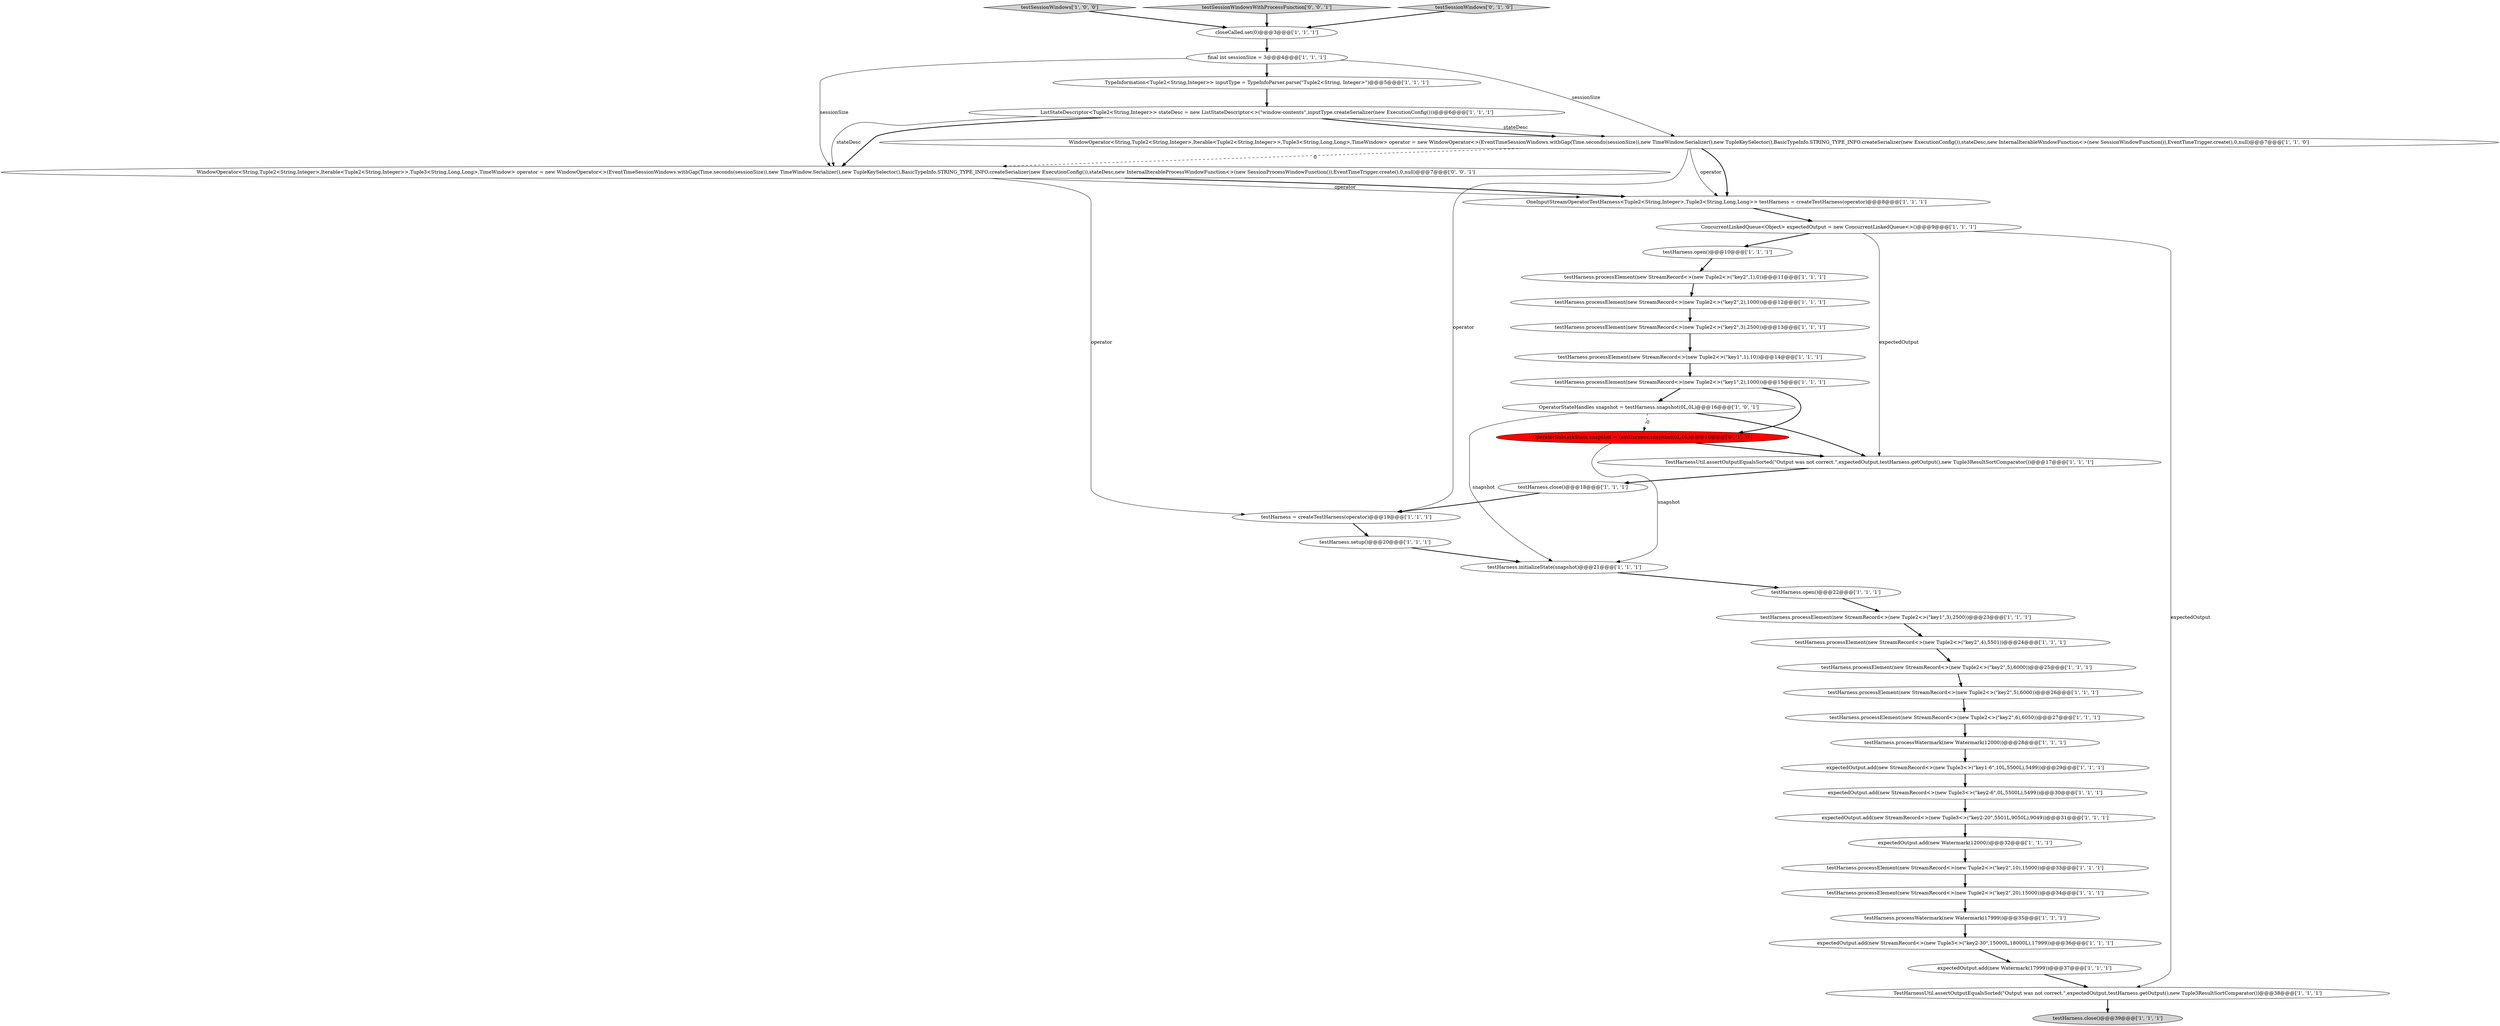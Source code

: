 digraph {
17 [style = filled, label = "testHarness.processWatermark(new Watermark(12000))@@@28@@@['1', '1', '1']", fillcolor = white, shape = ellipse image = "AAA0AAABBB1BBB"];
9 [style = filled, label = "expectedOutput.add(new Watermark(17999))@@@37@@@['1', '1', '1']", fillcolor = white, shape = ellipse image = "AAA0AAABBB1BBB"];
11 [style = filled, label = "testHarness.open()@@@10@@@['1', '1', '1']", fillcolor = white, shape = ellipse image = "AAA0AAABBB1BBB"];
28 [style = filled, label = "testHarness.close()@@@18@@@['1', '1', '1']", fillcolor = white, shape = ellipse image = "AAA0AAABBB1BBB"];
32 [style = filled, label = "closeCalled.set(0)@@@3@@@['1', '1', '1']", fillcolor = white, shape = ellipse image = "AAA0AAABBB1BBB"];
16 [style = filled, label = "testHarness.processElement(new StreamRecord<>(new Tuple2<>(\"key2\",1),0))@@@11@@@['1', '1', '1']", fillcolor = white, shape = ellipse image = "AAA0AAABBB1BBB"];
25 [style = filled, label = "testHarness.processElement(new StreamRecord<>(new Tuple2<>(\"key1\",3),2500))@@@23@@@['1', '1', '1']", fillcolor = white, shape = ellipse image = "AAA0AAABBB1BBB"];
24 [style = filled, label = "expectedOutput.add(new StreamRecord<>(new Tuple3<>(\"key2-30\",15000L,18000L),17999))@@@36@@@['1', '1', '1']", fillcolor = white, shape = ellipse image = "AAA0AAABBB1BBB"];
35 [style = filled, label = "expectedOutput.add(new StreamRecord<>(new Tuple3<>(\"key2-6\",0L,5500L),5499))@@@30@@@['1', '1', '1']", fillcolor = white, shape = ellipse image = "AAA0AAABBB1BBB"];
36 [style = filled, label = "testHarness.processElement(new StreamRecord<>(new Tuple2<>(\"key2\",10),15000))@@@33@@@['1', '1', '1']", fillcolor = white, shape = ellipse image = "AAA0AAABBB1BBB"];
22 [style = filled, label = "testSessionWindows['1', '0', '0']", fillcolor = lightgray, shape = diamond image = "AAA0AAABBB1BBB"];
5 [style = filled, label = "ListStateDescriptor<Tuple2<String,Integer>> stateDesc = new ListStateDescriptor<>(\"window-contents\",inputType.createSerializer(new ExecutionConfig()))@@@6@@@['1', '1', '1']", fillcolor = white, shape = ellipse image = "AAA0AAABBB1BBB"];
26 [style = filled, label = "final int sessionSize = 3@@@4@@@['1', '1', '1']", fillcolor = white, shape = ellipse image = "AAA0AAABBB1BBB"];
21 [style = filled, label = "OperatorStateHandles snapshot = testHarness.snapshot(0L,0L)@@@16@@@['1', '0', '1']", fillcolor = white, shape = ellipse image = "AAA0AAABBB1BBB"];
40 [style = filled, label = "WindowOperator<String,Tuple2<String,Integer>,Iterable<Tuple2<String,Integer>>,Tuple3<String,Long,Long>,TimeWindow> operator = new WindowOperator<>(EventTimeSessionWindows.withGap(Time.seconds(sessionSize)),new TimeWindow.Serializer(),new TupleKeySelector(),BasicTypeInfo.STRING_TYPE_INFO.createSerializer(new ExecutionConfig()),stateDesc,new InternalIterableProcessWindowFunction<>(new SessionProcessWindowFunction()),EventTimeTrigger.create(),0,null)@@@7@@@['0', '0', '1']", fillcolor = white, shape = ellipse image = "AAA0AAABBB3BBB"];
20 [style = filled, label = "testHarness.processWatermark(new Watermark(17999))@@@35@@@['1', '1', '1']", fillcolor = white, shape = ellipse image = "AAA0AAABBB1BBB"];
38 [style = filled, label = "OperatorSubtaskState snapshot = testHarness.snapshot(0L,0L)@@@16@@@['0', '1', '0']", fillcolor = red, shape = ellipse image = "AAA1AAABBB2BBB"];
4 [style = filled, label = "TypeInformation<Tuple2<String,Integer>> inputType = TypeInfoParser.parse(\"Tuple2<String, Integer>\")@@@5@@@['1', '1', '1']", fillcolor = white, shape = ellipse image = "AAA0AAABBB1BBB"];
41 [style = filled, label = "testSessionWindowsWithProcessFunction['0', '0', '1']", fillcolor = lightgray, shape = diamond image = "AAA0AAABBB3BBB"];
39 [style = filled, label = "testSessionWindows['0', '1', '0']", fillcolor = lightgray, shape = diamond image = "AAA0AAABBB2BBB"];
15 [style = filled, label = "testHarness.processElement(new StreamRecord<>(new Tuple2<>(\"key1\",1),10))@@@14@@@['1', '1', '1']", fillcolor = white, shape = ellipse image = "AAA0AAABBB1BBB"];
3 [style = filled, label = "expectedOutput.add(new StreamRecord<>(new Tuple3<>(\"key1-6\",10L,5500L),5499))@@@29@@@['1', '1', '1']", fillcolor = white, shape = ellipse image = "AAA0AAABBB1BBB"];
0 [style = filled, label = "testHarness.processElement(new StreamRecord<>(new Tuple2<>(\"key2\",6),6050))@@@27@@@['1', '1', '1']", fillcolor = white, shape = ellipse image = "AAA0AAABBB1BBB"];
6 [style = filled, label = "testHarness.processElement(new StreamRecord<>(new Tuple2<>(\"key2\",5),6000))@@@25@@@['1', '1', '1']", fillcolor = white, shape = ellipse image = "AAA0AAABBB1BBB"];
18 [style = filled, label = "testHarness.close()@@@39@@@['1', '1', '1']", fillcolor = lightgray, shape = ellipse image = "AAA0AAABBB1BBB"];
30 [style = filled, label = "testHarness.processElement(new StreamRecord<>(new Tuple2<>(\"key2\",3),2500))@@@13@@@['1', '1', '1']", fillcolor = white, shape = ellipse image = "AAA0AAABBB1BBB"];
8 [style = filled, label = "testHarness.processElement(new StreamRecord<>(new Tuple2<>(\"key2\",20),15000))@@@34@@@['1', '1', '1']", fillcolor = white, shape = ellipse image = "AAA0AAABBB1BBB"];
1 [style = filled, label = "testHarness.processElement(new StreamRecord<>(new Tuple2<>(\"key2\",4),5501))@@@24@@@['1', '1', '1']", fillcolor = white, shape = ellipse image = "AAA0AAABBB1BBB"];
27 [style = filled, label = "TestHarnessUtil.assertOutputEqualsSorted(\"Output was not correct.\",expectedOutput,testHarness.getOutput(),new Tuple3ResultSortComparator())@@@38@@@['1', '1', '1']", fillcolor = white, shape = ellipse image = "AAA0AAABBB1BBB"];
19 [style = filled, label = "TestHarnessUtil.assertOutputEqualsSorted(\"Output was not correct.\",expectedOutput,testHarness.getOutput(),new Tuple3ResultSortComparator())@@@17@@@['1', '1', '1']", fillcolor = white, shape = ellipse image = "AAA0AAABBB1BBB"];
7 [style = filled, label = "testHarness.setup()@@@20@@@['1', '1', '1']", fillcolor = white, shape = ellipse image = "AAA0AAABBB1BBB"];
34 [style = filled, label = "testHarness.processElement(new StreamRecord<>(new Tuple2<>(\"key2\",2),1000))@@@12@@@['1', '1', '1']", fillcolor = white, shape = ellipse image = "AAA0AAABBB1BBB"];
14 [style = filled, label = "OneInputStreamOperatorTestHarness<Tuple2<String,Integer>,Tuple3<String,Long,Long>> testHarness = createTestHarness(operator)@@@8@@@['1', '1', '1']", fillcolor = white, shape = ellipse image = "AAA0AAABBB1BBB"];
31 [style = filled, label = "testHarness = createTestHarness(operator)@@@19@@@['1', '1', '1']", fillcolor = white, shape = ellipse image = "AAA0AAABBB1BBB"];
10 [style = filled, label = "testHarness.processElement(new StreamRecord<>(new Tuple2<>(\"key2\",5),6000))@@@26@@@['1', '1', '1']", fillcolor = white, shape = ellipse image = "AAA0AAABBB1BBB"];
13 [style = filled, label = "testHarness.open()@@@22@@@['1', '1', '1']", fillcolor = white, shape = ellipse image = "AAA0AAABBB1BBB"];
12 [style = filled, label = "WindowOperator<String,Tuple2<String,Integer>,Iterable<Tuple2<String,Integer>>,Tuple3<String,Long,Long>,TimeWindow> operator = new WindowOperator<>(EventTimeSessionWindows.withGap(Time.seconds(sessionSize)),new TimeWindow.Serializer(),new TupleKeySelector(),BasicTypeInfo.STRING_TYPE_INFO.createSerializer(new ExecutionConfig()),stateDesc,new InternalIterableWindowFunction<>(new SessionWindowFunction()),EventTimeTrigger.create(),0,null)@@@7@@@['1', '1', '0']", fillcolor = white, shape = ellipse image = "AAA0AAABBB1BBB"];
33 [style = filled, label = "expectedOutput.add(new Watermark(12000))@@@32@@@['1', '1', '1']", fillcolor = white, shape = ellipse image = "AAA0AAABBB1BBB"];
37 [style = filled, label = "testHarness.initializeState(snapshot)@@@21@@@['1', '1', '1']", fillcolor = white, shape = ellipse image = "AAA0AAABBB1BBB"];
2 [style = filled, label = "testHarness.processElement(new StreamRecord<>(new Tuple2<>(\"key1\",2),1000))@@@15@@@['1', '1', '1']", fillcolor = white, shape = ellipse image = "AAA0AAABBB1BBB"];
29 [style = filled, label = "expectedOutput.add(new StreamRecord<>(new Tuple3<>(\"key2-20\",5501L,9050L),9049))@@@31@@@['1', '1', '1']", fillcolor = white, shape = ellipse image = "AAA0AAABBB1BBB"];
23 [style = filled, label = "ConcurrentLinkedQueue<Object> expectedOutput = new ConcurrentLinkedQueue<>()@@@9@@@['1', '1', '1']", fillcolor = white, shape = ellipse image = "AAA0AAABBB1BBB"];
11->16 [style = bold, label=""];
13->25 [style = bold, label=""];
27->18 [style = bold, label=""];
26->40 [style = solid, label="sessionSize"];
15->2 [style = bold, label=""];
26->12 [style = solid, label="sessionSize"];
25->1 [style = bold, label=""];
41->32 [style = bold, label=""];
12->14 [style = solid, label="operator"];
35->29 [style = bold, label=""];
21->19 [style = bold, label=""];
23->19 [style = solid, label="expectedOutput"];
0->17 [style = bold, label=""];
28->31 [style = bold, label=""];
23->27 [style = solid, label="expectedOutput"];
7->37 [style = bold, label=""];
16->34 [style = bold, label=""];
22->32 [style = bold, label=""];
21->38 [style = dashed, label="0"];
26->4 [style = bold, label=""];
32->26 [style = bold, label=""];
34->30 [style = bold, label=""];
31->7 [style = bold, label=""];
38->19 [style = bold, label=""];
3->35 [style = bold, label=""];
9->27 [style = bold, label=""];
2->38 [style = bold, label=""];
40->31 [style = solid, label="operator"];
29->33 [style = bold, label=""];
1->6 [style = bold, label=""];
21->37 [style = solid, label="snapshot"];
8->20 [style = bold, label=""];
5->12 [style = solid, label="stateDesc"];
14->23 [style = bold, label=""];
5->12 [style = bold, label=""];
38->37 [style = solid, label="snapshot"];
12->40 [style = dashed, label="0"];
2->21 [style = bold, label=""];
6->10 [style = bold, label=""];
33->36 [style = bold, label=""];
10->0 [style = bold, label=""];
39->32 [style = bold, label=""];
40->14 [style = solid, label="operator"];
12->14 [style = bold, label=""];
17->3 [style = bold, label=""];
36->8 [style = bold, label=""];
40->14 [style = bold, label=""];
19->28 [style = bold, label=""];
23->11 [style = bold, label=""];
37->13 [style = bold, label=""];
20->24 [style = bold, label=""];
5->40 [style = bold, label=""];
4->5 [style = bold, label=""];
5->40 [style = solid, label="stateDesc"];
24->9 [style = bold, label=""];
12->31 [style = solid, label="operator"];
30->15 [style = bold, label=""];
}
